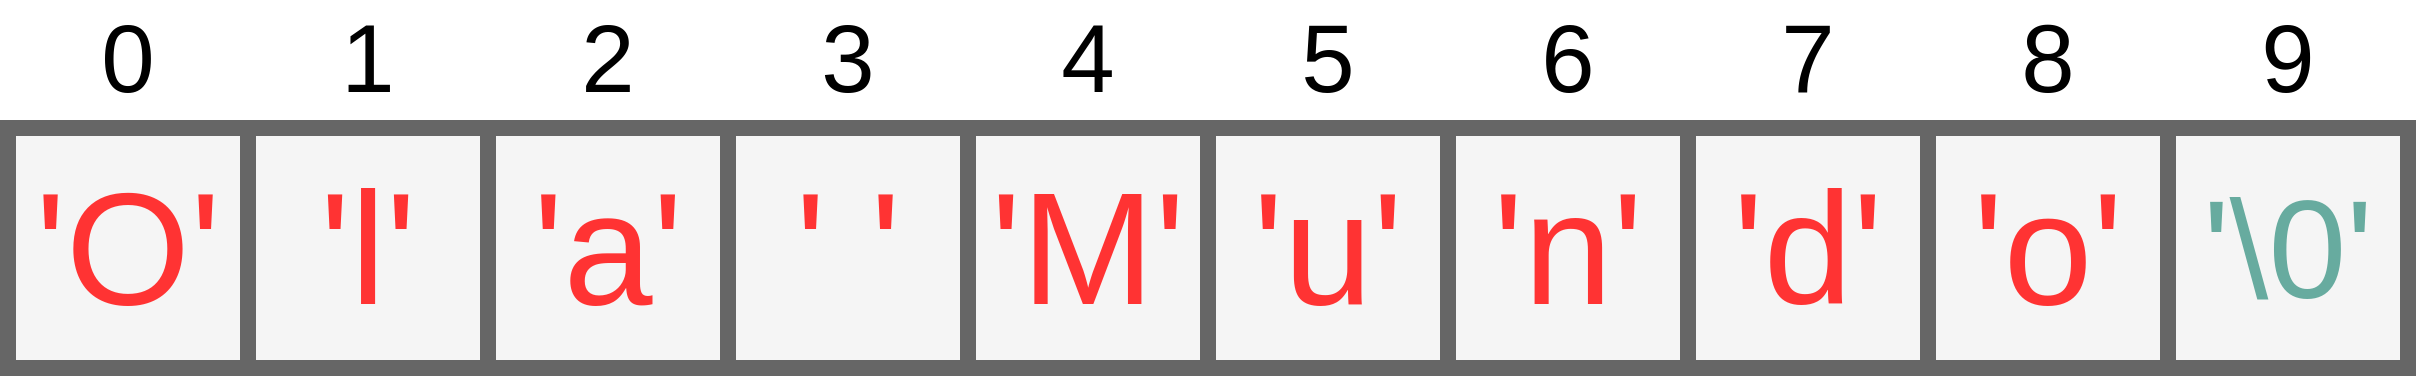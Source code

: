 <mxfile version="26.0.6">
  <diagram name="Page-1" id="AEj9be3scyRBkdBIgRB5">
    <mxGraphModel dx="1362" dy="1893" grid="1" gridSize="10" guides="1" tooltips="1" connect="1" arrows="1" fold="1" page="1" pageScale="1" pageWidth="850" pageHeight="1100" math="0" shadow="0">
      <root>
        <mxCell id="0" />
        <mxCell id="1" parent="0" />
        <mxCell id="HX4Mk4o4h9DkVl9tsVwc-2" value="&#39;O&#39;" style="rounded=0;whiteSpace=wrap;html=1;strokeWidth=8;fontColor=#FF3333;fontSize=80;fillColor=#f5f5f5;strokeColor=#666666;" vertex="1" parent="1">
          <mxGeometry x="40" y="40" width="120" height="120" as="geometry" />
        </mxCell>
        <mxCell id="HX4Mk4o4h9DkVl9tsVwc-12" value="&#39;l&#39;" style="rounded=0;whiteSpace=wrap;html=1;strokeWidth=8;fontColor=#FF3333;fontSize=80;fillColor=#f5f5f5;strokeColor=#666666;" vertex="1" parent="1">
          <mxGeometry x="160" y="40" width="120" height="120" as="geometry" />
        </mxCell>
        <mxCell id="HX4Mk4o4h9DkVl9tsVwc-13" value="&#39;a&#39;" style="rounded=0;whiteSpace=wrap;html=1;strokeWidth=8;fontColor=#FF3333;fontSize=80;fillColor=#f5f5f5;strokeColor=#666666;" vertex="1" parent="1">
          <mxGeometry x="280" y="40" width="120" height="120" as="geometry" />
        </mxCell>
        <mxCell id="HX4Mk4o4h9DkVl9tsVwc-14" value="&#39; &#39;" style="rounded=0;whiteSpace=wrap;html=1;strokeWidth=8;fontColor=#FF3333;fontSize=80;fillColor=#f5f5f5;strokeColor=#666666;" vertex="1" parent="1">
          <mxGeometry x="400" y="40" width="120" height="120" as="geometry" />
        </mxCell>
        <mxCell id="HX4Mk4o4h9DkVl9tsVwc-15" value="&#39;M&#39;" style="rounded=0;whiteSpace=wrap;html=1;strokeWidth=8;fontColor=#FF3333;fontSize=80;fillColor=#f5f5f5;strokeColor=#666666;" vertex="1" parent="1">
          <mxGeometry x="520" y="40" width="120" height="120" as="geometry" />
        </mxCell>
        <mxCell id="HX4Mk4o4h9DkVl9tsVwc-16" value="&#39;u&#39;" style="rounded=0;whiteSpace=wrap;html=1;strokeWidth=8;fontColor=#FF3333;fontSize=80;fillColor=#f5f5f5;strokeColor=#666666;" vertex="1" parent="1">
          <mxGeometry x="640" y="40" width="120" height="120" as="geometry" />
        </mxCell>
        <mxCell id="HX4Mk4o4h9DkVl9tsVwc-17" value="&#39;n&#39;" style="rounded=0;whiteSpace=wrap;html=1;strokeWidth=8;fontColor=#FF3333;fontSize=80;fillColor=#f5f5f5;strokeColor=#666666;" vertex="1" parent="1">
          <mxGeometry x="760" y="40" width="120" height="120" as="geometry" />
        </mxCell>
        <mxCell id="HX4Mk4o4h9DkVl9tsVwc-18" value="&#39;d&#39;" style="rounded=0;whiteSpace=wrap;html=1;strokeWidth=8;fontColor=#FF3333;fontSize=80;fillColor=#f5f5f5;strokeColor=#666666;" vertex="1" parent="1">
          <mxGeometry x="880" y="40" width="120" height="120" as="geometry" />
        </mxCell>
        <mxCell id="HX4Mk4o4h9DkVl9tsVwc-19" value="&#39;o&#39;" style="rounded=0;whiteSpace=wrap;html=1;strokeWidth=8;fontColor=#FF3333;fontSize=80;fillColor=#f5f5f5;strokeColor=#666666;" vertex="1" parent="1">
          <mxGeometry x="1000" y="40" width="120" height="120" as="geometry" />
        </mxCell>
        <mxCell id="HX4Mk4o4h9DkVl9tsVwc-21" value="&#39;\0&#39;" style="rounded=0;whiteSpace=wrap;html=1;strokeWidth=8;fontColor=#67AB9F;fontSize=70;fillColor=#f5f5f5;strokeColor=#666666;" vertex="1" parent="1">
          <mxGeometry x="1120" y="40" width="120" height="120" as="geometry" />
        </mxCell>
        <mxCell id="HX4Mk4o4h9DkVl9tsVwc-22" value="0" style="text;html=1;align=center;verticalAlign=middle;whiteSpace=wrap;rounded=0;fontSize=48;" vertex="1" parent="1">
          <mxGeometry x="70" y="-10" width="60" height="30" as="geometry" />
        </mxCell>
        <mxCell id="HX4Mk4o4h9DkVl9tsVwc-23" value="1" style="text;html=1;align=center;verticalAlign=middle;whiteSpace=wrap;rounded=0;fontSize=48;" vertex="1" parent="1">
          <mxGeometry x="190" y="-10" width="60" height="30" as="geometry" />
        </mxCell>
        <mxCell id="HX4Mk4o4h9DkVl9tsVwc-24" value="2" style="text;html=1;align=center;verticalAlign=middle;whiteSpace=wrap;rounded=0;fontSize=48;" vertex="1" parent="1">
          <mxGeometry x="310" y="-10" width="60" height="30" as="geometry" />
        </mxCell>
        <mxCell id="HX4Mk4o4h9DkVl9tsVwc-25" value="3" style="text;html=1;align=center;verticalAlign=middle;whiteSpace=wrap;rounded=0;fontSize=48;" vertex="1" parent="1">
          <mxGeometry x="430" y="-10" width="60" height="30" as="geometry" />
        </mxCell>
        <mxCell id="HX4Mk4o4h9DkVl9tsVwc-26" value="4" style="text;html=1;align=center;verticalAlign=middle;whiteSpace=wrap;rounded=0;fontSize=48;" vertex="1" parent="1">
          <mxGeometry x="550" y="-10" width="60" height="30" as="geometry" />
        </mxCell>
        <mxCell id="HX4Mk4o4h9DkVl9tsVwc-27" value="5" style="text;html=1;align=center;verticalAlign=middle;whiteSpace=wrap;rounded=0;fontSize=48;" vertex="1" parent="1">
          <mxGeometry x="670" y="-10" width="60" height="30" as="geometry" />
        </mxCell>
        <mxCell id="HX4Mk4o4h9DkVl9tsVwc-28" value="6" style="text;html=1;align=center;verticalAlign=middle;whiteSpace=wrap;rounded=0;fontSize=48;" vertex="1" parent="1">
          <mxGeometry x="790" y="-10" width="60" height="30" as="geometry" />
        </mxCell>
        <mxCell id="HX4Mk4o4h9DkVl9tsVwc-29" value="7" style="text;html=1;align=center;verticalAlign=middle;whiteSpace=wrap;rounded=0;fontSize=48;" vertex="1" parent="1">
          <mxGeometry x="910" y="-10" width="60" height="30" as="geometry" />
        </mxCell>
        <mxCell id="HX4Mk4o4h9DkVl9tsVwc-30" value="8" style="text;html=1;align=center;verticalAlign=middle;whiteSpace=wrap;rounded=0;fontSize=48;" vertex="1" parent="1">
          <mxGeometry x="1030" y="-10" width="60" height="30" as="geometry" />
        </mxCell>
        <mxCell id="HX4Mk4o4h9DkVl9tsVwc-31" value="9" style="text;html=1;align=center;verticalAlign=middle;whiteSpace=wrap;rounded=0;fontSize=48;" vertex="1" parent="1">
          <mxGeometry x="1150" y="-10" width="60" height="30" as="geometry" />
        </mxCell>
      </root>
    </mxGraphModel>
  </diagram>
</mxfile>
